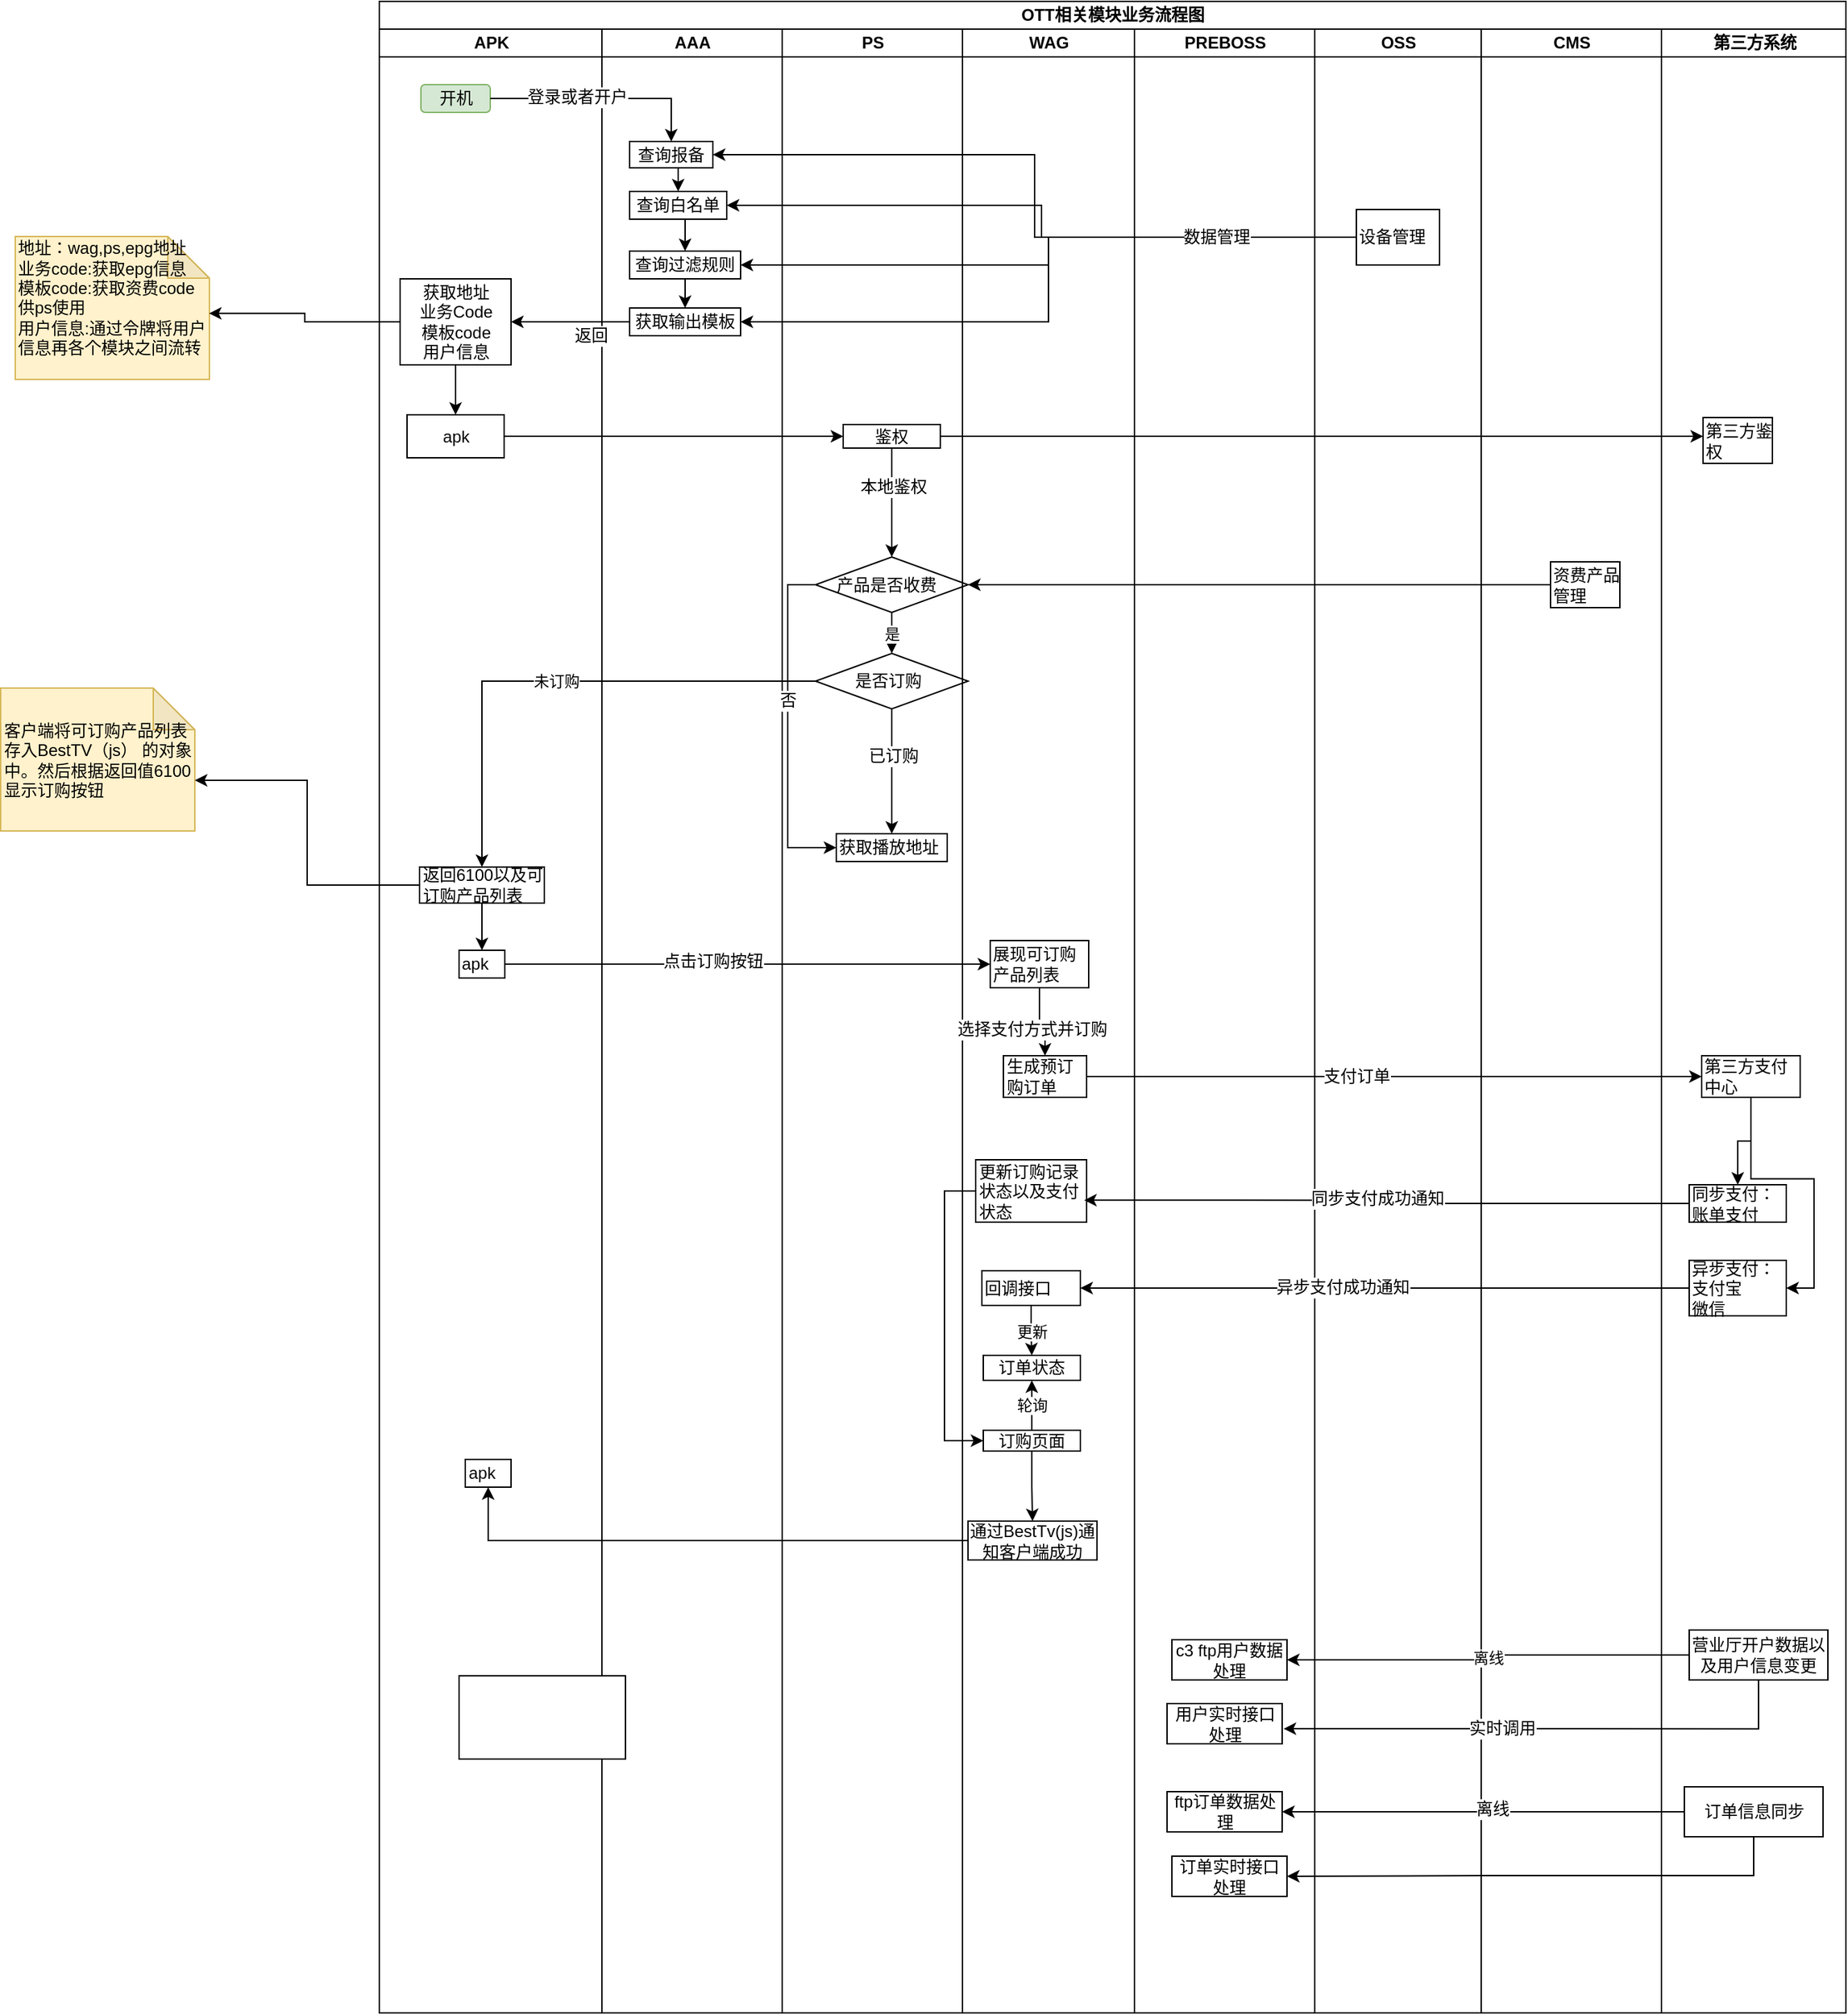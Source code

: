 <mxfile version="10.6.0" type="github"><diagram id="HEy0dX1jvcMJeZMaZy05" name="Page-1"><mxGraphModel dx="1493" dy="359" grid="1" gridSize="10" guides="1" tooltips="1" connect="1" arrows="1" fold="1" page="1" pageScale="1" pageWidth="827" pageHeight="1169" math="0" shadow="0"><root><mxCell id="0"/><mxCell id="1" parent="0"/><mxCell id="SOLJUO9pabLHy7eWVExb-6" value="OTT相关模块业务流程图" style="swimlane;html=1;childLayout=stackLayout;resizeParent=1;resizeParentMax=0;startSize=20;aspect=fixed;" parent="1" vertex="1"><mxGeometry x="132.5" y="73" width="1057.5" height="1450" as="geometry"/></mxCell><mxCell id="SOLJUO9pabLHy7eWVExb-7" value="APK" style="swimlane;html=1;startSize=20;" parent="SOLJUO9pabLHy7eWVExb-6" vertex="1"><mxGeometry y="20" width="160.5" height="1430" as="geometry"/></mxCell><mxCell id="BWHfdyyWRmZe37nEwWRx-1" value="开机" style="rounded=1;whiteSpace=wrap;html=1;fillColor=#d5e8d4;strokeColor=#82b366;" vertex="1" parent="SOLJUO9pabLHy7eWVExb-7"><mxGeometry x="30" y="40" width="50" height="20" as="geometry"/></mxCell><mxCell id="BWHfdyyWRmZe37nEwWRx-90" style="edgeStyle=orthogonalEdgeStyle;rounded=0;orthogonalLoop=1;jettySize=auto;html=1;entryX=0.5;entryY=0;entryDx=0;entryDy=0;align=center;" edge="1" parent="SOLJUO9pabLHy7eWVExb-7" source="BWHfdyyWRmZe37nEwWRx-84" target="BWHfdyyWRmZe37nEwWRx-89"><mxGeometry relative="1" as="geometry"/></mxCell><mxCell id="BWHfdyyWRmZe37nEwWRx-84" value="返回6100以及可订购产品列表" style="rounded=0;whiteSpace=wrap;html=1;align=left;" vertex="1" parent="SOLJUO9pabLHy7eWVExb-7"><mxGeometry x="29" y="604" width="90" height="26" as="geometry"/></mxCell><mxCell id="BWHfdyyWRmZe37nEwWRx-89" value="apk" style="rounded=0;whiteSpace=wrap;html=1;align=left;" vertex="1" parent="SOLJUO9pabLHy7eWVExb-7"><mxGeometry x="57.5" y="664" width="33" height="20" as="geometry"/></mxCell><mxCell id="BWHfdyyWRmZe37nEwWRx-109" value="" style="edgeStyle=orthogonalEdgeStyle;rounded=0;orthogonalLoop=1;jettySize=auto;html=1;align=center;" edge="1" parent="SOLJUO9pabLHy7eWVExb-7" source="BWHfdyyWRmZe37nEwWRx-104" target="BWHfdyyWRmZe37nEwWRx-108"><mxGeometry relative="1" as="geometry"/></mxCell><mxCell id="BWHfdyyWRmZe37nEwWRx-104" value="&lt;span&gt;获取地址&lt;/span&gt;&lt;br&gt;&lt;span&gt;业务Code&lt;/span&gt;&lt;br&gt;&lt;span&gt;模板code&lt;/span&gt;&lt;br&gt;&lt;span&gt;用户信息&lt;/span&gt;" style="rounded=0;whiteSpace=wrap;html=1;align=center;" vertex="1" parent="SOLJUO9pabLHy7eWVExb-7"><mxGeometry x="15" y="180" width="80" height="62" as="geometry"/></mxCell><mxCell id="BWHfdyyWRmZe37nEwWRx-108" value="apk&lt;br&gt;" style="rounded=0;whiteSpace=wrap;html=1;align=center;" vertex="1" parent="SOLJUO9pabLHy7eWVExb-7"><mxGeometry x="20" y="278" width="70" height="31" as="geometry"/></mxCell><mxCell id="BWHfdyyWRmZe37nEwWRx-151" value="apk" style="rounded=0;whiteSpace=wrap;html=1;align=left;" vertex="1" parent="SOLJUO9pabLHy7eWVExb-7"><mxGeometry x="62" y="1031" width="33" height="20" as="geometry"/></mxCell><mxCell id="SOLJUO9pabLHy7eWVExb-9" value="AAA" style="swimlane;html=1;startSize=20;" parent="SOLJUO9pabLHy7eWVExb-6" vertex="1"><mxGeometry x="160.5" y="20" width="130" height="1430" as="geometry"/></mxCell><mxCell id="BWHfdyyWRmZe37nEwWRx-188" style="edgeStyle=orthogonalEdgeStyle;rounded=0;orthogonalLoop=1;jettySize=auto;html=1;entryX=0.5;entryY=0;entryDx=0;entryDy=0;align=center;" edge="1" parent="SOLJUO9pabLHy7eWVExb-9" source="BWHfdyyWRmZe37nEwWRx-5" target="BWHfdyyWRmZe37nEwWRx-18"><mxGeometry relative="1" as="geometry"><Array as="points"><mxPoint x="55" y="107"/><mxPoint x="55" y="107"/></Array></mxGeometry></mxCell><mxCell id="BWHfdyyWRmZe37nEwWRx-5" value="查询报备&lt;br&gt;" style="rounded=0;whiteSpace=wrap;html=1;" vertex="1" parent="SOLJUO9pabLHy7eWVExb-9"><mxGeometry x="20" y="81" width="60" height="19" as="geometry"/></mxCell><mxCell id="BWHfdyyWRmZe37nEwWRx-20" value="获取输出模板&lt;br&gt;" style="rounded=0;whiteSpace=wrap;html=1;" vertex="1" parent="SOLJUO9pabLHy7eWVExb-9"><mxGeometry x="20" y="201" width="80" height="20" as="geometry"/></mxCell><mxCell id="BWHfdyyWRmZe37nEwWRx-38" style="edgeStyle=orthogonalEdgeStyle;rounded=0;orthogonalLoop=1;jettySize=auto;html=1;exitX=0.5;exitY=1;exitDx=0;exitDy=0;align=center;" edge="1" parent="SOLJUO9pabLHy7eWVExb-9" source="BWHfdyyWRmZe37nEwWRx-19" target="BWHfdyyWRmZe37nEwWRx-20"><mxGeometry relative="1" as="geometry"/></mxCell><mxCell id="BWHfdyyWRmZe37nEwWRx-19" value="查询过滤规则&lt;br&gt;" style="rounded=0;whiteSpace=wrap;html=1;" vertex="1" parent="SOLJUO9pabLHy7eWVExb-9"><mxGeometry x="20" y="160" width="80" height="20" as="geometry"/></mxCell><mxCell id="BWHfdyyWRmZe37nEwWRx-189" style="edgeStyle=orthogonalEdgeStyle;rounded=0;orthogonalLoop=1;jettySize=auto;html=1;entryX=0.5;entryY=0;entryDx=0;entryDy=0;align=center;" edge="1" parent="SOLJUO9pabLHy7eWVExb-9" source="BWHfdyyWRmZe37nEwWRx-18" target="BWHfdyyWRmZe37nEwWRx-19"><mxGeometry relative="1" as="geometry"><Array as="points"><mxPoint x="60" y="147"/><mxPoint x="60" y="147"/></Array></mxGeometry></mxCell><mxCell id="BWHfdyyWRmZe37nEwWRx-18" value="查询白名单&lt;br&gt;" style="rounded=0;whiteSpace=wrap;html=1;" vertex="1" parent="SOLJUO9pabLHy7eWVExb-9"><mxGeometry x="20" y="117" width="70" height="20" as="geometry"/></mxCell><mxCell id="BWHfdyyWRmZe37nEwWRx-85" value="未订购" style="edgeStyle=orthogonalEdgeStyle;rounded=0;orthogonalLoop=1;jettySize=auto;html=1;exitX=0;exitY=0.5;exitDx=0;exitDy=0;entryX=0.5;entryY=0;entryDx=0;entryDy=0;align=center;" edge="1" parent="SOLJUO9pabLHy7eWVExb-6" source="BWHfdyyWRmZe37nEwWRx-77" target="BWHfdyyWRmZe37nEwWRx-84"><mxGeometry relative="1" as="geometry"/></mxCell><mxCell id="BWHfdyyWRmZe37nEwWRx-92" style="edgeStyle=orthogonalEdgeStyle;rounded=0;orthogonalLoop=1;jettySize=auto;html=1;entryX=0;entryY=0.5;entryDx=0;entryDy=0;align=center;" edge="1" parent="SOLJUO9pabLHy7eWVExb-6" source="BWHfdyyWRmZe37nEwWRx-89" target="BWHfdyyWRmZe37nEwWRx-86"><mxGeometry relative="1" as="geometry"/></mxCell><mxCell id="BWHfdyyWRmZe37nEwWRx-95" value="点击订购按钮" style="text;html=1;resizable=0;points=[];align=center;verticalAlign=middle;labelBackgroundColor=#ffffff;" vertex="1" connectable="0" parent="BWHfdyyWRmZe37nEwWRx-92"><mxGeometry x="0.003" y="26" relative="1" as="geometry"><mxPoint x="-26" y="24" as="offset"/></mxGeometry></mxCell><mxCell id="SOLJUO9pabLHy7eWVExb-18" value="PS" style="swimlane;html=1;startSize=20;" parent="SOLJUO9pabLHy7eWVExb-6" vertex="1"><mxGeometry x="290.5" y="20" width="130" height="1430" as="geometry"/></mxCell><mxCell id="BWHfdyyWRmZe37nEwWRx-75" style="edgeStyle=orthogonalEdgeStyle;rounded=0;orthogonalLoop=1;jettySize=auto;html=1;exitX=0;exitY=0.5;exitDx=0;exitDy=0;entryX=0;entryY=0.5;entryDx=0;entryDy=0;align=center;" edge="1" parent="SOLJUO9pabLHy7eWVExb-18" source="BWHfdyyWRmZe37nEwWRx-53" target="BWHfdyyWRmZe37nEwWRx-74"><mxGeometry relative="1" as="geometry"/></mxCell><mxCell id="BWHfdyyWRmZe37nEwWRx-76" value="否" style="text;html=1;resizable=0;points=[];align=center;verticalAlign=middle;labelBackgroundColor=#ffffff;" vertex="1" connectable="0" parent="BWHfdyyWRmZe37nEwWRx-75"><mxGeometry x="-0.156" relative="1" as="geometry"><mxPoint as="offset"/></mxGeometry></mxCell><mxCell id="BWHfdyyWRmZe37nEwWRx-78" value="是" style="edgeStyle=orthogonalEdgeStyle;rounded=0;orthogonalLoop=1;jettySize=auto;html=1;exitX=0.5;exitY=1;exitDx=0;exitDy=0;entryX=0.5;entryY=0;entryDx=0;entryDy=0;align=center;" edge="1" parent="SOLJUO9pabLHy7eWVExb-18" source="BWHfdyyWRmZe37nEwWRx-53" target="BWHfdyyWRmZe37nEwWRx-77"><mxGeometry relative="1" as="geometry"/></mxCell><mxCell id="BWHfdyyWRmZe37nEwWRx-53" value="&amp;nbsp; &amp;nbsp; 产品是否收费" style="rhombus;whiteSpace=wrap;html=1;align=left;" vertex="1" parent="SOLJUO9pabLHy7eWVExb-18"><mxGeometry x="24" y="380.5" width="110" height="40" as="geometry"/></mxCell><mxCell id="BWHfdyyWRmZe37nEwWRx-74" value="获取播放地址" style="rounded=0;whiteSpace=wrap;html=1;align=left;" vertex="1" parent="SOLJUO9pabLHy7eWVExb-18"><mxGeometry x="39" y="580" width="80" height="20" as="geometry"/></mxCell><mxCell id="BWHfdyyWRmZe37nEwWRx-79" style="edgeStyle=orthogonalEdgeStyle;rounded=0;orthogonalLoop=1;jettySize=auto;html=1;exitX=0.5;exitY=1;exitDx=0;exitDy=0;align=center;" edge="1" parent="SOLJUO9pabLHy7eWVExb-18" source="BWHfdyyWRmZe37nEwWRx-77" target="BWHfdyyWRmZe37nEwWRx-74"><mxGeometry relative="1" as="geometry"/></mxCell><mxCell id="BWHfdyyWRmZe37nEwWRx-80" value="已订购" style="text;html=1;resizable=0;points=[];align=center;verticalAlign=middle;labelBackgroundColor=#ffffff;" vertex="1" connectable="0" parent="BWHfdyyWRmZe37nEwWRx-79"><mxGeometry x="0.006" y="12" relative="1" as="geometry"><mxPoint x="-11" y="-12" as="offset"/></mxGeometry></mxCell><mxCell id="BWHfdyyWRmZe37nEwWRx-77" value="&amp;nbsp; &amp;nbsp; &amp;nbsp; &amp;nbsp; 是否订购" style="rhombus;whiteSpace=wrap;html=1;align=left;" vertex="1" parent="SOLJUO9pabLHy7eWVExb-18"><mxGeometry x="24" y="450" width="110" height="40" as="geometry"/></mxCell><mxCell id="BWHfdyyWRmZe37nEwWRx-123" style="edgeStyle=orthogonalEdgeStyle;rounded=0;orthogonalLoop=1;jettySize=auto;html=1;entryX=0.5;entryY=0;entryDx=0;entryDy=0;align=center;" edge="1" parent="SOLJUO9pabLHy7eWVExb-18" source="BWHfdyyWRmZe37nEwWRx-117" target="BWHfdyyWRmZe37nEwWRx-53"><mxGeometry relative="1" as="geometry"/></mxCell><mxCell id="BWHfdyyWRmZe37nEwWRx-126" value="&lt;span&gt;本地鉴权&lt;/span&gt;" style="text;html=1;resizable=0;points=[];align=center;verticalAlign=middle;labelBackgroundColor=#ffffff;" vertex="1" connectable="0" parent="BWHfdyyWRmZe37nEwWRx-123"><mxGeometry x="0.004" y="12" relative="1" as="geometry"><mxPoint x="-11" y="-12" as="offset"/></mxGeometry></mxCell><mxCell id="BWHfdyyWRmZe37nEwWRx-117" value="鉴权&lt;br&gt;" style="rounded=0;whiteSpace=wrap;html=1;align=center;" vertex="1" parent="SOLJUO9pabLHy7eWVExb-18"><mxGeometry x="44" y="285" width="70" height="17" as="geometry"/></mxCell><mxCell id="SOLJUO9pabLHy7eWVExb-19" value="WAG" style="swimlane;html=1;startSize=20;" parent="SOLJUO9pabLHy7eWVExb-6" vertex="1"><mxGeometry x="420.5" y="20" width="124" height="1430" as="geometry"/></mxCell><mxCell id="BWHfdyyWRmZe37nEwWRx-94" value="" style="edgeStyle=orthogonalEdgeStyle;rounded=0;orthogonalLoop=1;jettySize=auto;html=1;align=center;" edge="1" parent="SOLJUO9pabLHy7eWVExb-19" source="BWHfdyyWRmZe37nEwWRx-86" target="BWHfdyyWRmZe37nEwWRx-93"><mxGeometry relative="1" as="geometry"/></mxCell><mxCell id="BWHfdyyWRmZe37nEwWRx-136" value="选择支付方式并订购" style="text;html=1;resizable=0;points=[];align=center;verticalAlign=middle;labelBackgroundColor=#ffffff;" vertex="1" connectable="0" parent="BWHfdyyWRmZe37nEwWRx-94"><mxGeometry x="0.135" y="7" relative="1" as="geometry"><mxPoint x="-17" y="3.5" as="offset"/></mxGeometry></mxCell><mxCell id="BWHfdyyWRmZe37nEwWRx-86" value="展现可订购产品列表" style="rounded=0;whiteSpace=wrap;html=1;align=left;" vertex="1" parent="SOLJUO9pabLHy7eWVExb-19"><mxGeometry x="20" y="657" width="71" height="34" as="geometry"/></mxCell><mxCell id="BWHfdyyWRmZe37nEwWRx-93" value="生成预订购订单" style="rounded=0;whiteSpace=wrap;html=1;align=left;" vertex="1" parent="SOLJUO9pabLHy7eWVExb-19"><mxGeometry x="29.5" y="740" width="60" height="30" as="geometry"/></mxCell><mxCell id="BWHfdyyWRmZe37nEwWRx-134" value="更新订购记录状态以及支付状态" style="rounded=0;whiteSpace=wrap;html=1;align=left;" vertex="1" parent="SOLJUO9pabLHy7eWVExb-19"><mxGeometry x="9.5" y="815" width="80" height="45" as="geometry"/></mxCell><mxCell id="BWHfdyyWRmZe37nEwWRx-169" value="更新" style="edgeStyle=orthogonalEdgeStyle;rounded=0;orthogonalLoop=1;jettySize=auto;html=1;entryX=0.5;entryY=0;entryDx=0;entryDy=0;align=center;" edge="1" parent="SOLJUO9pabLHy7eWVExb-19" source="BWHfdyyWRmZe37nEwWRx-147" target="BWHfdyyWRmZe37nEwWRx-168"><mxGeometry relative="1" as="geometry"/></mxCell><mxCell id="BWHfdyyWRmZe37nEwWRx-147" value="回调接口" style="rounded=0;whiteSpace=wrap;html=1;align=left;" vertex="1" parent="SOLJUO9pabLHy7eWVExb-19"><mxGeometry x="14" y="895" width="71" height="25" as="geometry"/></mxCell><mxCell id="BWHfdyyWRmZe37nEwWRx-166" style="edgeStyle=orthogonalEdgeStyle;rounded=0;orthogonalLoop=1;jettySize=auto;html=1;entryX=0.5;entryY=0;entryDx=0;entryDy=0;align=center;" edge="1" parent="SOLJUO9pabLHy7eWVExb-19" source="BWHfdyyWRmZe37nEwWRx-154" target="BWHfdyyWRmZe37nEwWRx-161"><mxGeometry relative="1" as="geometry"/></mxCell><mxCell id="BWHfdyyWRmZe37nEwWRx-170" value="轮询" style="edgeStyle=orthogonalEdgeStyle;rounded=0;orthogonalLoop=1;jettySize=auto;html=1;entryX=0.5;entryY=1;entryDx=0;entryDy=0;align=center;" edge="1" parent="SOLJUO9pabLHy7eWVExb-19" source="BWHfdyyWRmZe37nEwWRx-154" target="BWHfdyyWRmZe37nEwWRx-168"><mxGeometry relative="1" as="geometry"/></mxCell><mxCell id="BWHfdyyWRmZe37nEwWRx-154" value="订购页面" style="rounded=0;whiteSpace=wrap;html=1;align=center;" vertex="1" parent="SOLJUO9pabLHy7eWVExb-19"><mxGeometry x="15" y="1010" width="70" height="15" as="geometry"/></mxCell><mxCell id="BWHfdyyWRmZe37nEwWRx-161" value="&lt;span&gt;通过BestTv(js)通知客户端成功&lt;/span&gt;" style="rounded=0;whiteSpace=wrap;html=1;align=center;" vertex="1" parent="SOLJUO9pabLHy7eWVExb-19"><mxGeometry x="4" y="1075.5" width="93" height="28" as="geometry"/></mxCell><mxCell id="BWHfdyyWRmZe37nEwWRx-165" style="edgeStyle=orthogonalEdgeStyle;rounded=0;orthogonalLoop=1;jettySize=auto;html=1;align=center;entryX=0;entryY=0.5;entryDx=0;entryDy=0;" edge="1" parent="SOLJUO9pabLHy7eWVExb-19" source="BWHfdyyWRmZe37nEwWRx-134" target="BWHfdyyWRmZe37nEwWRx-154"><mxGeometry relative="1" as="geometry"><mxPoint x="-13" y="987" as="targetPoint"/><Array as="points"><mxPoint x="-13" y="838"/><mxPoint x="-13" y="1018"/></Array></mxGeometry></mxCell><mxCell id="BWHfdyyWRmZe37nEwWRx-168" value="订单状态" style="rounded=0;whiteSpace=wrap;html=1;align=center;" vertex="1" parent="SOLJUO9pabLHy7eWVExb-19"><mxGeometry x="15" y="956" width="70" height="18" as="geometry"/></mxCell><mxCell id="SOLJUO9pabLHy7eWVExb-20" value="PREBOSS" style="swimlane;html=1;startSize=20;" parent="SOLJUO9pabLHy7eWVExb-6" vertex="1"><mxGeometry x="544.5" y="20" width="130" height="1430" as="geometry"/></mxCell><mxCell id="BWHfdyyWRmZe37nEwWRx-173" value="c3 ftp用户数据处理" style="rounded=0;whiteSpace=wrap;html=1;align=center;" vertex="1" parent="SOLJUO9pabLHy7eWVExb-20"><mxGeometry x="27" y="1161" width="83" height="29" as="geometry"/></mxCell><mxCell id="BWHfdyyWRmZe37nEwWRx-177" value="用户实时接口处理" style="rounded=0;whiteSpace=wrap;html=1;align=center;" vertex="1" parent="SOLJUO9pabLHy7eWVExb-20"><mxGeometry x="23.5" y="1207" width="83" height="29" as="geometry"/></mxCell><mxCell id="BWHfdyyWRmZe37nEwWRx-181" value="ftp订单数据处理" style="rounded=0;whiteSpace=wrap;html=1;align=center;" vertex="1" parent="SOLJUO9pabLHy7eWVExb-20"><mxGeometry x="23.5" y="1270.5" width="83" height="29" as="geometry"/></mxCell><mxCell id="BWHfdyyWRmZe37nEwWRx-182" value="订单实时接口处理" style="rounded=0;whiteSpace=wrap;html=1;align=center;" vertex="1" parent="SOLJUO9pabLHy7eWVExb-20"><mxGeometry x="27" y="1317" width="83" height="29" as="geometry"/></mxCell><mxCell id="SOLJUO9pabLHy7eWVExb-21" value="OSS" style="swimlane;html=1;startSize=20;" parent="SOLJUO9pabLHy7eWVExb-6" vertex="1"><mxGeometry x="674.5" y="20" width="120" height="1430" as="geometry"/></mxCell><mxCell id="BWHfdyyWRmZe37nEwWRx-56" value="设备管理" style="rounded=0;whiteSpace=wrap;html=1;align=left;" vertex="1" parent="SOLJUO9pabLHy7eWVExb-21"><mxGeometry x="30" y="130" width="60" height="40" as="geometry"/></mxCell><mxCell id="BWHfdyyWRmZe37nEwWRx-4" style="edgeStyle=orthogonalEdgeStyle;rounded=0;orthogonalLoop=1;jettySize=auto;html=1;exitX=1;exitY=0.5;exitDx=0;exitDy=0;" edge="1" parent="SOLJUO9pabLHy7eWVExb-6" source="BWHfdyyWRmZe37nEwWRx-1" target="BWHfdyyWRmZe37nEwWRx-5"><mxGeometry relative="1" as="geometry"><mxPoint x="185.31" y="100" as="targetPoint"/></mxGeometry></mxCell><mxCell id="BWHfdyyWRmZe37nEwWRx-43" value="登录或者开户" style="text;html=1;resizable=0;points=[];align=center;verticalAlign=middle;labelBackgroundColor=#ffffff;" vertex="1" connectable="0" parent="BWHfdyyWRmZe37nEwWRx-4"><mxGeometry x="-0.223" y="1" relative="1" as="geometry"><mxPoint as="offset"/></mxGeometry></mxCell><mxCell id="BWHfdyyWRmZe37nEwWRx-36" style="edgeStyle=orthogonalEdgeStyle;rounded=0;orthogonalLoop=1;jettySize=auto;html=1;exitX=0;exitY=0.5;exitDx=0;exitDy=0;entryX=1;entryY=0.5;entryDx=0;entryDy=0;" edge="1" parent="SOLJUO9pabLHy7eWVExb-6" source="BWHfdyyWRmZe37nEwWRx-20" target="BWHfdyyWRmZe37nEwWRx-104"><mxGeometry relative="1" as="geometry"><mxPoint x="140" y="245.5" as="targetPoint"/></mxGeometry></mxCell><mxCell id="BWHfdyyWRmZe37nEwWRx-45" value="返回" style="text;html=1;resizable=0;points=[];align=center;verticalAlign=middle;labelBackgroundColor=#ffffff;" vertex="1" connectable="0" parent="BWHfdyyWRmZe37nEwWRx-36"><mxGeometry x="-0.333" y="10" relative="1" as="geometry"><mxPoint as="offset"/></mxGeometry></mxCell><mxCell id="BWHfdyyWRmZe37nEwWRx-57" style="edgeStyle=orthogonalEdgeStyle;rounded=0;orthogonalLoop=1;jettySize=auto;html=1;exitX=0;exitY=0.5;exitDx=0;exitDy=0;entryX=1;entryY=0.5;entryDx=0;entryDy=0;align=center;" edge="1" parent="SOLJUO9pabLHy7eWVExb-6" source="BWHfdyyWRmZe37nEwWRx-56" target="BWHfdyyWRmZe37nEwWRx-5"><mxGeometry relative="1" as="geometry"/></mxCell><mxCell id="BWHfdyyWRmZe37nEwWRx-58" style="edgeStyle=orthogonalEdgeStyle;rounded=0;orthogonalLoop=1;jettySize=auto;html=1;entryX=1;entryY=0.5;entryDx=0;entryDy=0;align=center;" edge="1" parent="SOLJUO9pabLHy7eWVExb-6" source="BWHfdyyWRmZe37nEwWRx-56" target="BWHfdyyWRmZe37nEwWRx-18"><mxGeometry relative="1" as="geometry"/></mxCell><mxCell id="BWHfdyyWRmZe37nEwWRx-59" style="edgeStyle=orthogonalEdgeStyle;rounded=0;orthogonalLoop=1;jettySize=auto;html=1;entryX=1;entryY=0.5;entryDx=0;entryDy=0;align=center;" edge="1" parent="SOLJUO9pabLHy7eWVExb-6" source="BWHfdyyWRmZe37nEwWRx-56" target="BWHfdyyWRmZe37nEwWRx-19"><mxGeometry relative="1" as="geometry"/></mxCell><mxCell id="BWHfdyyWRmZe37nEwWRx-62" style="edgeStyle=orthogonalEdgeStyle;rounded=0;orthogonalLoop=1;jettySize=auto;html=1;entryX=1;entryY=0.5;entryDx=0;entryDy=0;align=center;" edge="1" parent="SOLJUO9pabLHy7eWVExb-6" source="BWHfdyyWRmZe37nEwWRx-56" target="BWHfdyyWRmZe37nEwWRx-20"><mxGeometry relative="1" as="geometry"/></mxCell><mxCell id="BWHfdyyWRmZe37nEwWRx-155" value="数据管理" style="text;html=1;resizable=0;points=[];align=center;verticalAlign=middle;labelBackgroundColor=#ffffff;" vertex="1" connectable="0" parent="BWHfdyyWRmZe37nEwWRx-62"><mxGeometry x="-0.599" relative="1" as="geometry"><mxPoint as="offset"/></mxGeometry></mxCell><mxCell id="BWHfdyyWRmZe37nEwWRx-68" style="edgeStyle=orthogonalEdgeStyle;rounded=0;orthogonalLoop=1;jettySize=auto;html=1;entryX=1;entryY=0.5;entryDx=0;entryDy=0;align=center;" edge="1" parent="SOLJUO9pabLHy7eWVExb-6" source="BWHfdyyWRmZe37nEwWRx-67" target="BWHfdyyWRmZe37nEwWRx-53"><mxGeometry relative="1" as="geometry"/></mxCell><mxCell id="BWHfdyyWRmZe37nEwWRx-66" value="CMS" style="swimlane;html=1;startSize=20;" vertex="1" parent="SOLJUO9pabLHy7eWVExb-6"><mxGeometry x="794.5" y="20" width="130" height="1430" as="geometry"/></mxCell><mxCell id="BWHfdyyWRmZe37nEwWRx-67" value="资费产品管理" style="rounded=0;whiteSpace=wrap;html=1;align=left;" vertex="1" parent="BWHfdyyWRmZe37nEwWRx-66"><mxGeometry x="50" y="384" width="50" height="33" as="geometry"/></mxCell><mxCell id="BWHfdyyWRmZe37nEwWRx-122" style="edgeStyle=orthogonalEdgeStyle;rounded=0;orthogonalLoop=1;jettySize=auto;html=1;entryX=0;entryY=0.5;entryDx=0;entryDy=0;align=center;" edge="1" parent="SOLJUO9pabLHy7eWVExb-6" source="BWHfdyyWRmZe37nEwWRx-108" target="BWHfdyyWRmZe37nEwWRx-117"><mxGeometry relative="1" as="geometry"/></mxCell><mxCell id="BWHfdyyWRmZe37nEwWRx-124" style="edgeStyle=orthogonalEdgeStyle;rounded=0;orthogonalLoop=1;jettySize=auto;html=1;entryX=0;entryY=0.409;entryDx=0;entryDy=0;entryPerimeter=0;align=center;" edge="1" parent="SOLJUO9pabLHy7eWVExb-6" source="BWHfdyyWRmZe37nEwWRx-117" target="BWHfdyyWRmZe37nEwWRx-114"><mxGeometry relative="1" as="geometry"/></mxCell><mxCell id="BWHfdyyWRmZe37nEwWRx-131" style="edgeStyle=orthogonalEdgeStyle;rounded=0;orthogonalLoop=1;jettySize=auto;html=1;entryX=0;entryY=0.5;entryDx=0;entryDy=0;align=center;" edge="1" parent="SOLJUO9pabLHy7eWVExb-6" source="BWHfdyyWRmZe37nEwWRx-93" target="BWHfdyyWRmZe37nEwWRx-130"><mxGeometry relative="1" as="geometry"/></mxCell><mxCell id="BWHfdyyWRmZe37nEwWRx-137" value="支付订单" style="text;html=1;resizable=0;points=[];align=center;verticalAlign=middle;labelBackgroundColor=#ffffff;" vertex="1" connectable="0" parent="BWHfdyyWRmZe37nEwWRx-131"><mxGeometry x="-0.123" relative="1" as="geometry"><mxPoint as="offset"/></mxGeometry></mxCell><mxCell id="BWHfdyyWRmZe37nEwWRx-135" style="edgeStyle=orthogonalEdgeStyle;rounded=0;orthogonalLoop=1;jettySize=auto;html=1;entryX=0.978;entryY=0.648;entryDx=0;entryDy=0;entryPerimeter=0;align=center;" edge="1" parent="SOLJUO9pabLHy7eWVExb-6" source="BWHfdyyWRmZe37nEwWRx-132" target="BWHfdyyWRmZe37nEwWRx-134"><mxGeometry relative="1" as="geometry"/></mxCell><mxCell id="BWHfdyyWRmZe37nEwWRx-138" value="同步支付成功通知" style="text;html=1;resizable=0;points=[];align=center;verticalAlign=middle;labelBackgroundColor=#ffffff;" vertex="1" connectable="0" parent="BWHfdyyWRmZe37nEwWRx-135"><mxGeometry x="0.039" y="-1" relative="1" as="geometry"><mxPoint as="offset"/></mxGeometry></mxCell><mxCell id="BWHfdyyWRmZe37nEwWRx-148" style="edgeStyle=orthogonalEdgeStyle;rounded=0;orthogonalLoop=1;jettySize=auto;html=1;entryX=1;entryY=0.5;entryDx=0;entryDy=0;align=center;" edge="1" parent="SOLJUO9pabLHy7eWVExb-6" source="BWHfdyyWRmZe37nEwWRx-143" target="BWHfdyyWRmZe37nEwWRx-147"><mxGeometry relative="1" as="geometry"/></mxCell><mxCell id="BWHfdyyWRmZe37nEwWRx-149" value="异步支付成功通知" style="text;html=1;resizable=0;points=[];align=center;verticalAlign=middle;labelBackgroundColor=#ffffff;" vertex="1" connectable="0" parent="BWHfdyyWRmZe37nEwWRx-148"><mxGeometry x="0.139" y="-1" relative="1" as="geometry"><mxPoint as="offset"/></mxGeometry></mxCell><mxCell id="BWHfdyyWRmZe37nEwWRx-163" style="edgeStyle=orthogonalEdgeStyle;rounded=0;orthogonalLoop=1;jettySize=auto;html=1;align=center;" edge="1" parent="SOLJUO9pabLHy7eWVExb-6" source="BWHfdyyWRmZe37nEwWRx-161" target="BWHfdyyWRmZe37nEwWRx-151"><mxGeometry relative="1" as="geometry"/></mxCell><mxCell id="BWHfdyyWRmZe37nEwWRx-174" value="离线" style="edgeStyle=orthogonalEdgeStyle;rounded=0;orthogonalLoop=1;jettySize=auto;html=1;entryX=1;entryY=0.5;entryDx=0;entryDy=0;align=center;" edge="1" parent="SOLJUO9pabLHy7eWVExb-6" source="BWHfdyyWRmZe37nEwWRx-171" target="BWHfdyyWRmZe37nEwWRx-173"><mxGeometry relative="1" as="geometry"/></mxCell><mxCell id="BWHfdyyWRmZe37nEwWRx-81" value="第三方系统" style="swimlane;html=1;startSize=20;" vertex="1" parent="SOLJUO9pabLHy7eWVExb-6"><mxGeometry x="924.5" y="20" width="133" height="1430" as="geometry"/></mxCell><mxCell id="BWHfdyyWRmZe37nEwWRx-114" value="第三方鉴权" style="rounded=0;whiteSpace=wrap;html=1;align=left;" vertex="1" parent="BWHfdyyWRmZe37nEwWRx-81"><mxGeometry x="30" y="280" width="50" height="33" as="geometry"/></mxCell><mxCell id="BWHfdyyWRmZe37nEwWRx-133" value="" style="edgeStyle=orthogonalEdgeStyle;rounded=0;orthogonalLoop=1;jettySize=auto;html=1;align=center;" edge="1" parent="BWHfdyyWRmZe37nEwWRx-81" source="BWHfdyyWRmZe37nEwWRx-130" target="BWHfdyyWRmZe37nEwWRx-132"><mxGeometry relative="1" as="geometry"/></mxCell><mxCell id="BWHfdyyWRmZe37nEwWRx-145" style="edgeStyle=orthogonalEdgeStyle;rounded=0;orthogonalLoop=1;jettySize=auto;html=1;entryX=1;entryY=0.5;entryDx=0;entryDy=0;align=center;" edge="1" parent="BWHfdyyWRmZe37nEwWRx-81" source="BWHfdyyWRmZe37nEwWRx-130" target="BWHfdyyWRmZe37nEwWRx-143"><mxGeometry relative="1" as="geometry"/></mxCell><mxCell id="BWHfdyyWRmZe37nEwWRx-130" value="第三方支付中心" style="rounded=0;whiteSpace=wrap;html=1;align=left;" vertex="1" parent="BWHfdyyWRmZe37nEwWRx-81"><mxGeometry x="29" y="740" width="71" height="30" as="geometry"/></mxCell><mxCell id="BWHfdyyWRmZe37nEwWRx-132" value="同步支付：账单支付" style="rounded=0;whiteSpace=wrap;html=1;align=left;" vertex="1" parent="BWHfdyyWRmZe37nEwWRx-81"><mxGeometry x="20" y="833" width="70" height="27" as="geometry"/></mxCell><mxCell id="BWHfdyyWRmZe37nEwWRx-143" value="异步支付：支付宝&lt;br&gt;微信" style="rounded=0;whiteSpace=wrap;html=1;align=left;" vertex="1" parent="BWHfdyyWRmZe37nEwWRx-81"><mxGeometry x="20" y="887.5" width="70" height="40" as="geometry"/></mxCell><mxCell id="BWHfdyyWRmZe37nEwWRx-171" value="营业厅开户数据以及用户信息变更" style="rounded=0;whiteSpace=wrap;html=1;align=center;" vertex="1" parent="BWHfdyyWRmZe37nEwWRx-81"><mxGeometry x="20" y="1154" width="100" height="36" as="geometry"/></mxCell><mxCell id="BWHfdyyWRmZe37nEwWRx-180" value="订单信息同步" style="rounded=0;whiteSpace=wrap;html=1;align=center;" vertex="1" parent="BWHfdyyWRmZe37nEwWRx-81"><mxGeometry x="16.5" y="1267" width="100" height="36" as="geometry"/></mxCell><mxCell id="BWHfdyyWRmZe37nEwWRx-178" style="edgeStyle=orthogonalEdgeStyle;rounded=0;orthogonalLoop=1;jettySize=auto;html=1;entryX=1.013;entryY=0.626;entryDx=0;entryDy=0;entryPerimeter=0;align=center;" edge="1" parent="SOLJUO9pabLHy7eWVExb-6" source="BWHfdyyWRmZe37nEwWRx-171" target="BWHfdyyWRmZe37nEwWRx-177"><mxGeometry relative="1" as="geometry"><Array as="points"><mxPoint x="995" y="1245"/></Array></mxGeometry></mxCell><mxCell id="BWHfdyyWRmZe37nEwWRx-179" value="实时调用" style="text;html=1;resizable=0;points=[];align=center;verticalAlign=middle;labelBackgroundColor=#ffffff;" vertex="1" connectable="0" parent="BWHfdyyWRmZe37nEwWRx-178"><mxGeometry x="0.165" relative="1" as="geometry"><mxPoint as="offset"/></mxGeometry></mxCell><mxCell id="BWHfdyyWRmZe37nEwWRx-183" style="edgeStyle=orthogonalEdgeStyle;rounded=0;orthogonalLoop=1;jettySize=auto;html=1;align=center;" edge="1" parent="SOLJUO9pabLHy7eWVExb-6" source="BWHfdyyWRmZe37nEwWRx-180" target="BWHfdyyWRmZe37nEwWRx-181"><mxGeometry relative="1" as="geometry"/></mxCell><mxCell id="BWHfdyyWRmZe37nEwWRx-184" value="离线" style="text;html=1;resizable=0;points=[];align=center;verticalAlign=middle;labelBackgroundColor=#ffffff;" vertex="1" connectable="0" parent="BWHfdyyWRmZe37nEwWRx-183"><mxGeometry x="0.001" y="-7" relative="1" as="geometry"><mxPoint x="6" y="5" as="offset"/></mxGeometry></mxCell><mxCell id="BWHfdyyWRmZe37nEwWRx-185" style="edgeStyle=orthogonalEdgeStyle;rounded=0;orthogonalLoop=1;jettySize=auto;html=1;entryX=1;entryY=0.5;entryDx=0;entryDy=0;align=center;" edge="1" parent="SOLJUO9pabLHy7eWVExb-6" source="BWHfdyyWRmZe37nEwWRx-180" target="BWHfdyyWRmZe37nEwWRx-182"><mxGeometry relative="1" as="geometry"><Array as="points"><mxPoint x="991" y="1351"/><mxPoint x="798" y="1351"/></Array></mxGeometry></mxCell><mxCell id="BWHfdyyWRmZe37nEwWRx-50" value="地址：wag,ps,epg地址&lt;br&gt;业务code:获取epg信息&lt;br&gt;模板code:获取资费code供ps使用&lt;br&gt;用户信息:通过令牌将用户信息再各个模块之间流转&lt;br&gt;&lt;br&gt;" style="shape=note;whiteSpace=wrap;html=1;backgroundOutline=1;darkOpacity=0.05;align=left;fillColor=#fff2cc;strokeColor=#d6b656;" vertex="1" parent="1"><mxGeometry x="-130" y="242.5" width="140" height="103" as="geometry"/></mxCell><mxCell id="BWHfdyyWRmZe37nEwWRx-101" value="&lt;span id=&quot;pos_placeholder&quot; style=&quot;width: 0px ; height: 0px ; visibility: hidden ; margin: 0px ; padding: 0px&quot;&gt;&lt;/span&gt;&lt;span id=&quot;pos_placeholder&quot; style=&quot;width: 0px ; height: 0px ; visibility: hidden ; margin: 0px ; padding: 0px&quot;&gt;&lt;/span&gt;&lt;span id=&quot;pos_placeholder&quot; style=&quot;width: 0px ; height: 0px ; visibility: hidden ; margin: 0px ; padding: 0px&quot;&gt;&lt;/span&gt;客户端将可订购产品列表存入BestTV（js） 的对象中。然后根据返回值6100显示订购按钮" style="shape=note;whiteSpace=wrap;html=1;backgroundOutline=1;darkOpacity=0.05;align=left;fillColor=#fff2cc;strokeColor=#d6b656;" vertex="1" parent="1"><mxGeometry x="-140.5" y="568" width="140" height="103" as="geometry"/></mxCell><mxCell id="BWHfdyyWRmZe37nEwWRx-102" style="edgeStyle=orthogonalEdgeStyle;rounded=0;orthogonalLoop=1;jettySize=auto;html=1;align=center;entryX=0;entryY=0;entryDx=140;entryDy=66.5;entryPerimeter=0;" edge="1" parent="1" source="BWHfdyyWRmZe37nEwWRx-84" target="BWHfdyyWRmZe37nEwWRx-101"><mxGeometry relative="1" as="geometry"><mxPoint x="50" y="620" as="targetPoint"/></mxGeometry></mxCell><mxCell id="BWHfdyyWRmZe37nEwWRx-107" style="edgeStyle=orthogonalEdgeStyle;rounded=0;orthogonalLoop=1;jettySize=auto;html=1;entryX=0.998;entryY=0.538;entryDx=0;entryDy=0;entryPerimeter=0;align=center;" edge="1" parent="1" source="BWHfdyyWRmZe37nEwWRx-104" target="BWHfdyyWRmZe37nEwWRx-50"><mxGeometry relative="1" as="geometry"/></mxCell><mxCell id="BWHfdyyWRmZe37nEwWRx-167" value="" style="rounded=0;whiteSpace=wrap;html=1;align=center;" vertex="1" parent="1"><mxGeometry x="190" y="1280" width="120" height="60" as="geometry"/></mxCell></root></mxGraphModel></diagram></mxfile>